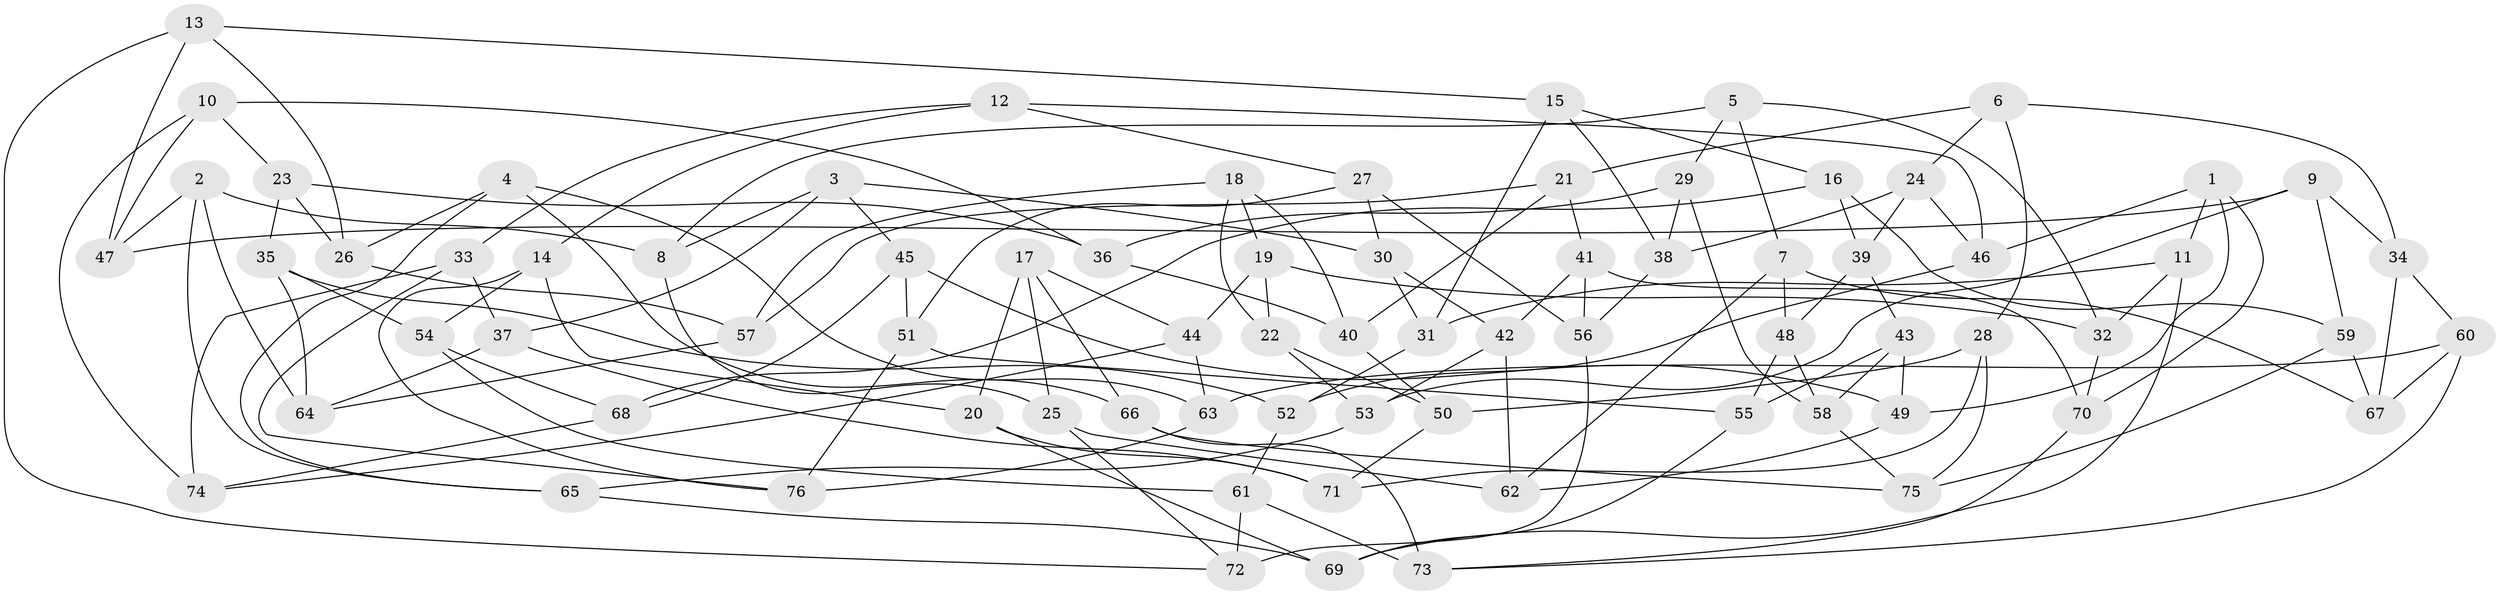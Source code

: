 // Generated by graph-tools (version 1.1) at 2025/02/03/09/25 03:02:57]
// undirected, 76 vertices, 152 edges
graph export_dot {
graph [start="1"]
  node [color=gray90,style=filled];
  1;
  2;
  3;
  4;
  5;
  6;
  7;
  8;
  9;
  10;
  11;
  12;
  13;
  14;
  15;
  16;
  17;
  18;
  19;
  20;
  21;
  22;
  23;
  24;
  25;
  26;
  27;
  28;
  29;
  30;
  31;
  32;
  33;
  34;
  35;
  36;
  37;
  38;
  39;
  40;
  41;
  42;
  43;
  44;
  45;
  46;
  47;
  48;
  49;
  50;
  51;
  52;
  53;
  54;
  55;
  56;
  57;
  58;
  59;
  60;
  61;
  62;
  63;
  64;
  65;
  66;
  67;
  68;
  69;
  70;
  71;
  72;
  73;
  74;
  75;
  76;
  1 -- 46;
  1 -- 11;
  1 -- 70;
  1 -- 49;
  2 -- 65;
  2 -- 47;
  2 -- 8;
  2 -- 64;
  3 -- 37;
  3 -- 30;
  3 -- 8;
  3 -- 45;
  4 -- 63;
  4 -- 65;
  4 -- 26;
  4 -- 66;
  5 -- 32;
  5 -- 8;
  5 -- 7;
  5 -- 29;
  6 -- 21;
  6 -- 28;
  6 -- 34;
  6 -- 24;
  7 -- 62;
  7 -- 48;
  7 -- 67;
  8 -- 25;
  9 -- 34;
  9 -- 53;
  9 -- 47;
  9 -- 59;
  10 -- 47;
  10 -- 74;
  10 -- 36;
  10 -- 23;
  11 -- 32;
  11 -- 69;
  11 -- 31;
  12 -- 46;
  12 -- 27;
  12 -- 33;
  12 -- 14;
  13 -- 26;
  13 -- 15;
  13 -- 72;
  13 -- 47;
  14 -- 20;
  14 -- 76;
  14 -- 54;
  15 -- 38;
  15 -- 16;
  15 -- 31;
  16 -- 59;
  16 -- 68;
  16 -- 39;
  17 -- 66;
  17 -- 44;
  17 -- 20;
  17 -- 25;
  18 -- 40;
  18 -- 19;
  18 -- 57;
  18 -- 22;
  19 -- 32;
  19 -- 22;
  19 -- 44;
  20 -- 69;
  20 -- 71;
  21 -- 40;
  21 -- 57;
  21 -- 41;
  22 -- 53;
  22 -- 50;
  23 -- 35;
  23 -- 36;
  23 -- 26;
  24 -- 39;
  24 -- 46;
  24 -- 38;
  25 -- 62;
  25 -- 72;
  26 -- 57;
  27 -- 56;
  27 -- 30;
  27 -- 51;
  28 -- 75;
  28 -- 50;
  28 -- 71;
  29 -- 38;
  29 -- 58;
  29 -- 36;
  30 -- 31;
  30 -- 42;
  31 -- 52;
  32 -- 70;
  33 -- 37;
  33 -- 74;
  33 -- 76;
  34 -- 60;
  34 -- 67;
  35 -- 64;
  35 -- 52;
  35 -- 54;
  36 -- 40;
  37 -- 71;
  37 -- 64;
  38 -- 56;
  39 -- 43;
  39 -- 48;
  40 -- 50;
  41 -- 42;
  41 -- 70;
  41 -- 56;
  42 -- 62;
  42 -- 53;
  43 -- 55;
  43 -- 49;
  43 -- 58;
  44 -- 63;
  44 -- 74;
  45 -- 51;
  45 -- 68;
  45 -- 49;
  46 -- 52;
  48 -- 58;
  48 -- 55;
  49 -- 62;
  50 -- 71;
  51 -- 55;
  51 -- 76;
  52 -- 61;
  53 -- 65;
  54 -- 68;
  54 -- 61;
  55 -- 69;
  56 -- 72;
  57 -- 64;
  58 -- 75;
  59 -- 75;
  59 -- 67;
  60 -- 73;
  60 -- 67;
  60 -- 63;
  61 -- 73;
  61 -- 72;
  63 -- 76;
  65 -- 69;
  66 -- 75;
  66 -- 73;
  68 -- 74;
  70 -- 73;
}
